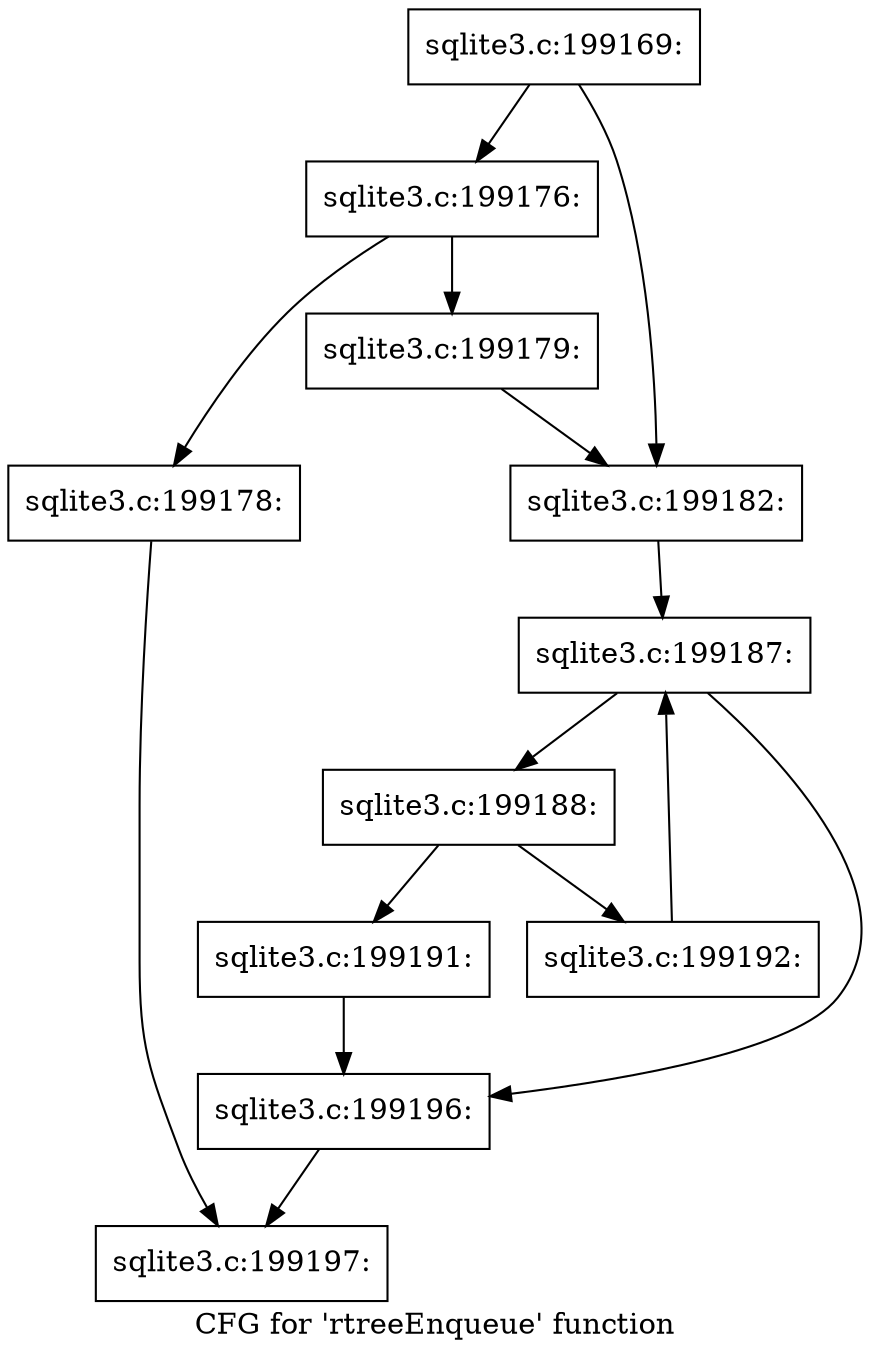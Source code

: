 digraph "CFG for 'rtreeEnqueue' function" {
	label="CFG for 'rtreeEnqueue' function";

	Node0x55c0fb503ca0 [shape=record,label="{sqlite3.c:199169:}"];
	Node0x55c0fb503ca0 -> Node0x55c0fb50d8a0;
	Node0x55c0fb503ca0 -> Node0x55c0fb50d8f0;
	Node0x55c0fb50d8a0 [shape=record,label="{sqlite3.c:199176:}"];
	Node0x55c0fb50d8a0 -> Node0x55c0fb50ede0;
	Node0x55c0fb50d8a0 -> Node0x55c0fb50ee30;
	Node0x55c0fb50ede0 [shape=record,label="{sqlite3.c:199178:}"];
	Node0x55c0fb50ede0 -> Node0x55c0fb50b280;
	Node0x55c0fb50ee30 [shape=record,label="{sqlite3.c:199179:}"];
	Node0x55c0fb50ee30 -> Node0x55c0fb50d8f0;
	Node0x55c0fb50d8f0 [shape=record,label="{sqlite3.c:199182:}"];
	Node0x55c0fb50d8f0 -> Node0x55c0fb510880;
	Node0x55c0fb510880 [shape=record,label="{sqlite3.c:199187:}"];
	Node0x55c0fb510880 -> Node0x55c0fb510c30;
	Node0x55c0fb510880 -> Node0x55c0fb5109e0;
	Node0x55c0fb510c30 [shape=record,label="{sqlite3.c:199188:}"];
	Node0x55c0fb510c30 -> Node0x55c0fb511930;
	Node0x55c0fb510c30 -> Node0x55c0fb511980;
	Node0x55c0fb511930 [shape=record,label="{sqlite3.c:199191:}"];
	Node0x55c0fb511930 -> Node0x55c0fb5109e0;
	Node0x55c0fb511980 [shape=record,label="{sqlite3.c:199192:}"];
	Node0x55c0fb511980 -> Node0x55c0fb510880;
	Node0x55c0fb5109e0 [shape=record,label="{sqlite3.c:199196:}"];
	Node0x55c0fb5109e0 -> Node0x55c0fb50b280;
	Node0x55c0fb50b280 [shape=record,label="{sqlite3.c:199197:}"];
}
